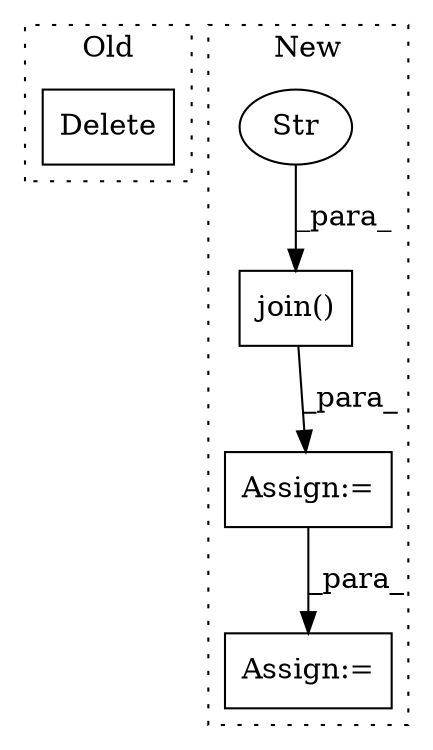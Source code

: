 digraph G {
subgraph cluster0 {
1 [label="Delete" a="101" s="3923" l="9" shape="box"];
label = "Old";
style="dotted";
}
subgraph cluster1 {
2 [label="join()" a="75" s="3678,3723" l="13,1" shape="box"];
3 [label="Str" a="66" s="3714" l="9" shape="ellipse"];
4 [label="Assign:=" a="68" s="3861" l="3" shape="box"];
5 [label="Assign:=" a="68" s="3675" l="3" shape="box"];
label = "New";
style="dotted";
}
2 -> 5 [label="_para_"];
3 -> 2 [label="_para_"];
5 -> 4 [label="_para_"];
}